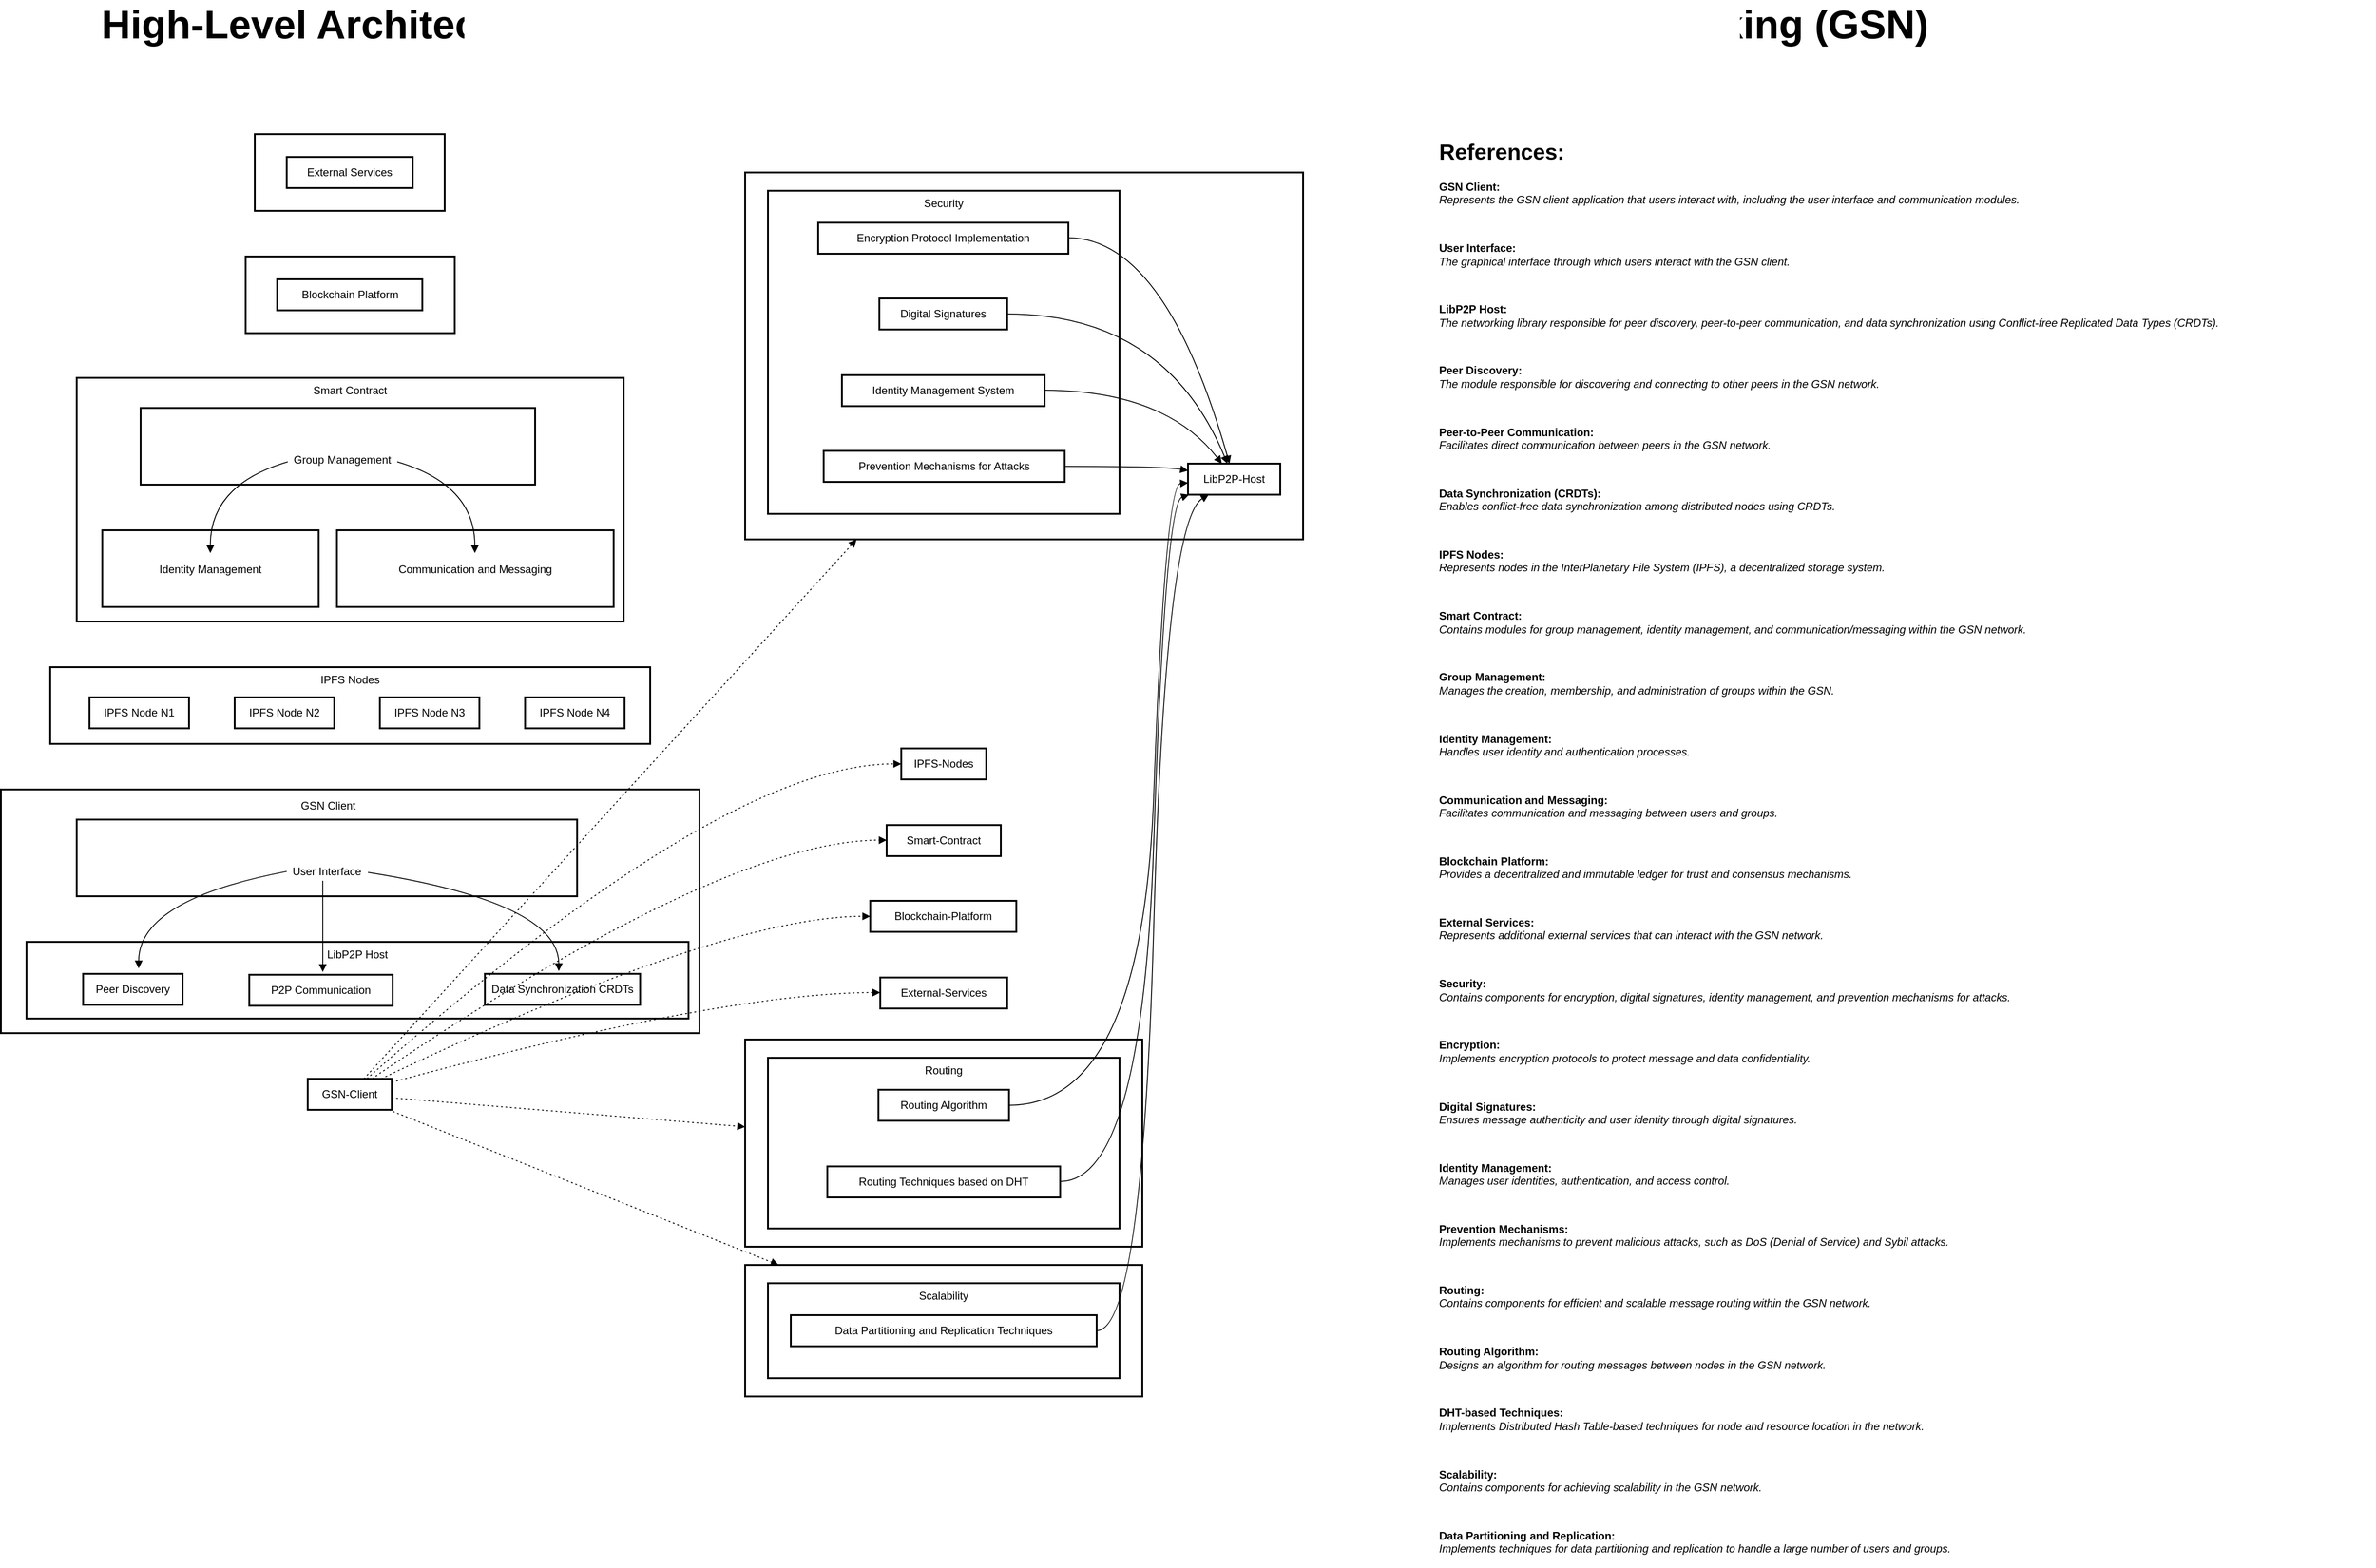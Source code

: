 <mxfile version="21.6.5" type="github">
  <diagram name="Página-1" id="8X6m9JWk1W8yvS15GlB0">
    <mxGraphModel dx="4920" dy="2890" grid="1" gridSize="10" guides="1" tooltips="1" connect="1" arrows="1" fold="1" page="1" pageScale="1" pageWidth="827" pageHeight="1169" math="0" shadow="0">
      <root>
        <mxCell id="0" />
        <mxCell id="1" parent="0" />
        <mxCell id="87ByETsqGqjVOvLhT8kV-26" value="" style="whiteSpace=wrap;strokeWidth=2;verticalAlign=top;" vertex="1" parent="1">
          <mxGeometry x="905" y="1479" width="435" height="144" as="geometry" />
        </mxCell>
        <mxCell id="87ByETsqGqjVOvLhT8kV-27" value="Scalability" style="whiteSpace=wrap;strokeWidth=2;verticalAlign=top;" vertex="1" parent="1">
          <mxGeometry x="930" y="1499" width="385" height="104" as="geometry" />
        </mxCell>
        <mxCell id="87ByETsqGqjVOvLhT8kV-28" value="Data Partitioning and Replication Techniques" style="whiteSpace=wrap;strokeWidth=2;" vertex="1" parent="1">
          <mxGeometry x="955" y="1534" width="335" height="34" as="geometry" />
        </mxCell>
        <mxCell id="87ByETsqGqjVOvLhT8kV-29" value="" style="whiteSpace=wrap;strokeWidth=2;verticalAlign=top;" vertex="1" parent="1">
          <mxGeometry x="905" y="1232" width="435" height="227" as="geometry" />
        </mxCell>
        <mxCell id="87ByETsqGqjVOvLhT8kV-30" value="Routing" style="whiteSpace=wrap;strokeWidth=2;verticalAlign=top;" vertex="1" parent="1">
          <mxGeometry x="930" y="1252" width="385" height="187" as="geometry" />
        </mxCell>
        <mxCell id="87ByETsqGqjVOvLhT8kV-31" value="Routing Algorithm" style="whiteSpace=wrap;strokeWidth=2;" vertex="1" parent="1">
          <mxGeometry x="1051" y="1287" width="143" height="34" as="geometry" />
        </mxCell>
        <mxCell id="87ByETsqGqjVOvLhT8kV-32" value="Routing Techniques based on DHT" style="whiteSpace=wrap;strokeWidth=2;" vertex="1" parent="1">
          <mxGeometry x="995" y="1371" width="255" height="34" as="geometry" />
        </mxCell>
        <mxCell id="87ByETsqGqjVOvLhT8kV-33" value="" style="whiteSpace=wrap;strokeWidth=2;verticalAlign=top;" vertex="1" parent="1">
          <mxGeometry x="905" y="282" width="611" height="402" as="geometry" />
        </mxCell>
        <mxCell id="87ByETsqGqjVOvLhT8kV-34" value="Security" style="whiteSpace=wrap;strokeWidth=2;verticalAlign=top;" vertex="1" parent="1">
          <mxGeometry x="930" y="302" width="385" height="354" as="geometry" />
        </mxCell>
        <mxCell id="87ByETsqGqjVOvLhT8kV-35" value="LibP2P-Host" style="whiteSpace=wrap;strokeWidth=2;" vertex="1" parent="1">
          <mxGeometry x="1390" y="601" width="101" height="34" as="geometry" />
        </mxCell>
        <mxCell id="87ByETsqGqjVOvLhT8kV-36" value="Encryption Protocol Implementation" style="whiteSpace=wrap;strokeWidth=2;" vertex="1" parent="1">
          <mxGeometry x="985" y="337" width="274" height="34" as="geometry" />
        </mxCell>
        <mxCell id="87ByETsqGqjVOvLhT8kV-37" value="Digital Signatures" style="whiteSpace=wrap;strokeWidth=2;" vertex="1" parent="1">
          <mxGeometry x="1052" y="420" width="140" height="34" as="geometry" />
        </mxCell>
        <mxCell id="87ByETsqGqjVOvLhT8kV-38" value="Identity Management System" style="whiteSpace=wrap;strokeWidth=2;" vertex="1" parent="1">
          <mxGeometry x="1011" y="504" width="222" height="34" as="geometry" />
        </mxCell>
        <mxCell id="87ByETsqGqjVOvLhT8kV-39" value="Prevention Mechanisms for Attacks" style="whiteSpace=wrap;strokeWidth=2;" vertex="1" parent="1">
          <mxGeometry x="991" y="587" width="264" height="34" as="geometry" />
        </mxCell>
        <mxCell id="87ByETsqGqjVOvLhT8kV-40" value="" style="whiteSpace=wrap;strokeWidth=2;verticalAlign=top;" vertex="1" parent="1">
          <mxGeometry x="368" y="240" width="208" height="84" as="geometry" />
        </mxCell>
        <mxCell id="87ByETsqGqjVOvLhT8kV-41" value="External Services" style="whiteSpace=wrap;strokeWidth=2;" vertex="1" parent="87ByETsqGqjVOvLhT8kV-40">
          <mxGeometry x="35" y="25" width="138" height="34" as="geometry" />
        </mxCell>
        <mxCell id="87ByETsqGqjVOvLhT8kV-42" value="" style="whiteSpace=wrap;strokeWidth=2;verticalAlign=top;" vertex="1" parent="1">
          <mxGeometry x="358" y="374" width="229" height="84" as="geometry" />
        </mxCell>
        <mxCell id="87ByETsqGqjVOvLhT8kV-43" value="Blockchain Platform" style="whiteSpace=wrap;strokeWidth=2;" vertex="1" parent="87ByETsqGqjVOvLhT8kV-42">
          <mxGeometry x="34.5" y="25" width="159" height="34" as="geometry" />
        </mxCell>
        <mxCell id="87ByETsqGqjVOvLhT8kV-44" value="Smart Contract" style="whiteSpace=wrap;strokeWidth=2;verticalAlign=top;" vertex="1" parent="1">
          <mxGeometry x="173" y="507" width="599" height="267" as="geometry" />
        </mxCell>
        <mxCell id="87ByETsqGqjVOvLhT8kV-45" value="Group Management" style="whiteSpace=wrap;strokeWidth=2;" vertex="1" parent="87ByETsqGqjVOvLhT8kV-44">
          <mxGeometry x="214" y="58" width="154" height="34" as="geometry" />
        </mxCell>
        <mxCell id="87ByETsqGqjVOvLhT8kV-46" value="&#xa;&#xa;&#xa;   Group Management" style="whiteSpace=wrap;strokeWidth=2;verticalAlign=top;" vertex="1" parent="87ByETsqGqjVOvLhT8kV-44">
          <mxGeometry x="70" y="33" width="432" height="84" as="geometry" />
        </mxCell>
        <mxCell id="87ByETsqGqjVOvLhT8kV-47" value="Identity Management" style="whiteSpace=wrap;strokeWidth=2;" vertex="1" parent="87ByETsqGqjVOvLhT8kV-44">
          <mxGeometry x="63" y="192" width="167" height="34" as="geometry" />
        </mxCell>
        <mxCell id="87ByETsqGqjVOvLhT8kV-48" value="Communication and Messaging" style="whiteSpace=wrap;strokeWidth=2;" vertex="1" parent="87ByETsqGqjVOvLhT8kV-44">
          <mxGeometry x="320" y="192" width="233" height="34" as="geometry" />
        </mxCell>
        <mxCell id="87ByETsqGqjVOvLhT8kV-49" value="&#xa;&#xa;Identity Management" style="whiteSpace=wrap;strokeWidth=2;verticalAlign=top;" vertex="1" parent="87ByETsqGqjVOvLhT8kV-44">
          <mxGeometry x="28" y="167" width="237" height="84" as="geometry" />
        </mxCell>
        <mxCell id="87ByETsqGqjVOvLhT8kV-50" value="&#xa;&#xa;Communication and Messaging" style="whiteSpace=wrap;strokeWidth=2;verticalAlign=top;" vertex="1" parent="87ByETsqGqjVOvLhT8kV-44">
          <mxGeometry x="285" y="167" width="303" height="84" as="geometry" />
        </mxCell>
        <mxCell id="87ByETsqGqjVOvLhT8kV-51" value="" style="curved=1;startArrow=none;endArrow=block;exitX=0.123;exitY=0.985;entryX=0.499;entryY=-0.015;rounded=0;" edge="1" parent="87ByETsqGqjVOvLhT8kV-44" source="87ByETsqGqjVOvLhT8kV-45" target="87ByETsqGqjVOvLhT8kV-47">
          <mxGeometry relative="1" as="geometry">
            <Array as="points">
              <mxPoint x="146" y="117" />
            </Array>
          </mxGeometry>
        </mxCell>
        <mxCell id="87ByETsqGqjVOvLhT8kV-52" value="" style="curved=1;startArrow=none;endArrow=block;exitX=0.878;exitY=0.985;entryX=0.498;entryY=-0.015;rounded=0;" edge="1" parent="87ByETsqGqjVOvLhT8kV-44" source="87ByETsqGqjVOvLhT8kV-45" target="87ByETsqGqjVOvLhT8kV-48">
          <mxGeometry relative="1" as="geometry">
            <Array as="points">
              <mxPoint x="436" y="117" />
            </Array>
          </mxGeometry>
        </mxCell>
        <mxCell id="87ByETsqGqjVOvLhT8kV-53" value="IPFS Nodes" style="whiteSpace=wrap;strokeWidth=2;verticalAlign=top;" vertex="1" parent="1">
          <mxGeometry x="144" y="824" width="657" height="84" as="geometry" />
        </mxCell>
        <mxCell id="87ByETsqGqjVOvLhT8kV-54" value="IPFS Node N1" style="whiteSpace=wrap;strokeWidth=2;" vertex="1" parent="87ByETsqGqjVOvLhT8kV-53">
          <mxGeometry x="43" y="33" width="109" height="34" as="geometry" />
        </mxCell>
        <mxCell id="87ByETsqGqjVOvLhT8kV-55" value="IPFS Node N2" style="whiteSpace=wrap;strokeWidth=2;" vertex="1" parent="87ByETsqGqjVOvLhT8kV-53">
          <mxGeometry x="202" y="33" width="109" height="34" as="geometry" />
        </mxCell>
        <mxCell id="87ByETsqGqjVOvLhT8kV-56" value="IPFS Node N3" style="whiteSpace=wrap;strokeWidth=2;" vertex="1" parent="87ByETsqGqjVOvLhT8kV-53">
          <mxGeometry x="361" y="33" width="109" height="34" as="geometry" />
        </mxCell>
        <mxCell id="87ByETsqGqjVOvLhT8kV-57" value="IPFS Node N4" style="whiteSpace=wrap;strokeWidth=2;" vertex="1" parent="87ByETsqGqjVOvLhT8kV-53">
          <mxGeometry x="520" y="33" width="109" height="34" as="geometry" />
        </mxCell>
        <mxCell id="87ByETsqGqjVOvLhT8kV-58" value="" style="whiteSpace=wrap;strokeWidth=2;verticalAlign=top;" vertex="1" parent="1">
          <mxGeometry x="90" y="958" width="765" height="267" as="geometry" />
        </mxCell>
        <mxCell id="87ByETsqGqjVOvLhT8kV-59" value="User Interface" style="whiteSpace=wrap;strokeWidth=2;" vertex="1" parent="87ByETsqGqjVOvLhT8kV-58">
          <mxGeometry x="285" y="58" width="117" height="34" as="geometry" />
        </mxCell>
        <mxCell id="87ByETsqGqjVOvLhT8kV-60" value="&#xa;&#xa;&#xa;User Interface" style="whiteSpace=wrap;strokeWidth=2;verticalAlign=top;" vertex="1" parent="87ByETsqGqjVOvLhT8kV-58">
          <mxGeometry x="83" y="33" width="548" height="84" as="geometry" />
        </mxCell>
        <mxCell id="87ByETsqGqjVOvLhT8kV-61" value="Peer Discovery" style="whiteSpace=wrap;strokeWidth=2;" vertex="1" parent="87ByETsqGqjVOvLhT8kV-58">
          <mxGeometry x="63" y="192" width="120" height="34" as="geometry" />
        </mxCell>
        <mxCell id="87ByETsqGqjVOvLhT8kV-62" value="Peer-to-Peer Communication" style="whiteSpace=wrap;strokeWidth=2;" vertex="1" parent="87ByETsqGqjVOvLhT8kV-58">
          <mxGeometry x="233" y="192" width="222" height="34" as="geometry" />
        </mxCell>
        <mxCell id="87ByETsqGqjVOvLhT8kV-63" value="Data Synchronization CRDTs" style="whiteSpace=wrap;strokeWidth=2;" vertex="1" parent="87ByETsqGqjVOvLhT8kV-58">
          <mxGeometry x="504" y="192" width="213" height="34" as="geometry" />
        </mxCell>
        <mxCell id="87ByETsqGqjVOvLhT8kV-64" value="LibP2P Host" style="whiteSpace=wrap;strokeWidth=2;verticalAlign=top;" vertex="1" parent="87ByETsqGqjVOvLhT8kV-58">
          <mxGeometry x="28" y="167" width="725" height="84" as="geometry" />
        </mxCell>
        <mxCell id="87ByETsqGqjVOvLhT8kV-65" value="" style="curved=1;startArrow=none;endArrow=block;exitX=-0.001;exitY=0.818;entryX=0.499;entryY=-0.015;rounded=0;" edge="1" parent="87ByETsqGqjVOvLhT8kV-58">
          <mxGeometry relative="1" as="geometry">
            <Array as="points">
              <mxPoint x="151" y="121" />
            </Array>
            <mxPoint x="313" y="89.813" as="sourcePoint" />
            <mxPoint x="150.852" y="196" as="targetPoint" />
          </mxGeometry>
        </mxCell>
        <mxCell id="87ByETsqGqjVOvLhT8kV-66" value="" style="curved=1;startArrow=none;endArrow=block;exitX=0.5;exitY=0.985;entryX=0.498;entryY=-0.015;rounded=0;" edge="1" parent="87ByETsqGqjVOvLhT8kV-58">
          <mxGeometry relative="1" as="geometry">
            <Array as="points" />
            <mxPoint x="352.452" y="100" as="sourcePoint" />
            <mxPoint x="352.469" y="200" as="targetPoint" />
          </mxGeometry>
        </mxCell>
        <mxCell id="87ByETsqGqjVOvLhT8kV-67" value="" style="curved=1;startArrow=none;endArrow=block;exitX=1.0;exitY=0.761;entryX=0.502;entryY=-0.015;rounded=0;" edge="1" parent="87ByETsqGqjVOvLhT8kV-58">
          <mxGeometry relative="1" as="geometry">
            <Array as="points">
              <mxPoint x="611" y="124" />
            </Array>
            <mxPoint x="402.0" y="90.888" as="sourcePoint" />
            <mxPoint x="610.94" y="199" as="targetPoint" />
          </mxGeometry>
        </mxCell>
        <mxCell id="87ByETsqGqjVOvLhT8kV-87" value="Peer Discovery" style="whiteSpace=wrap;strokeWidth=2;" vertex="1" parent="87ByETsqGqjVOvLhT8kV-58">
          <mxGeometry x="90" y="202" width="109" height="34" as="geometry" />
        </mxCell>
        <mxCell id="87ByETsqGqjVOvLhT8kV-99" value="P2P Communication" style="whiteSpace=wrap;strokeWidth=2;" vertex="1" parent="87ByETsqGqjVOvLhT8kV-58">
          <mxGeometry x="272" y="203" width="157" height="34" as="geometry" />
        </mxCell>
        <mxCell id="87ByETsqGqjVOvLhT8kV-100" value="&#xa;&#xa;Data Synchronization CRDTs&#xa;&#xa;" style="whiteSpace=wrap;strokeWidth=2;" vertex="1" parent="87ByETsqGqjVOvLhT8kV-58">
          <mxGeometry x="530" y="202" width="170" height="34" as="geometry" />
        </mxCell>
        <mxCell id="87ByETsqGqjVOvLhT8kV-104" value="GSN Client" style="text;html=1;align=center;verticalAlign=middle;resizable=0;points=[];autosize=1;strokeColor=none;fillColor=none;" vertex="1" parent="87ByETsqGqjVOvLhT8kV-58">
          <mxGeometry x="317.5" y="3" width="80" height="30" as="geometry" />
        </mxCell>
        <mxCell id="87ByETsqGqjVOvLhT8kV-68" value="GSN-Client" style="whiteSpace=wrap;strokeWidth=2;" vertex="1" parent="1">
          <mxGeometry x="426" y="1275" width="92" height="34" as="geometry" />
        </mxCell>
        <mxCell id="87ByETsqGqjVOvLhT8kV-69" value="IPFS-Nodes" style="whiteSpace=wrap;strokeWidth=2;" vertex="1" parent="1">
          <mxGeometry x="1076" y="913" width="93" height="34" as="geometry" />
        </mxCell>
        <mxCell id="87ByETsqGqjVOvLhT8kV-70" value="Smart-Contract" style="whiteSpace=wrap;strokeWidth=2;" vertex="1" parent="1">
          <mxGeometry x="1060" y="997" width="125" height="34" as="geometry" />
        </mxCell>
        <mxCell id="87ByETsqGqjVOvLhT8kV-71" value="Blockchain-Platform" style="whiteSpace=wrap;strokeWidth=2;" vertex="1" parent="1">
          <mxGeometry x="1042" y="1080" width="160" height="34" as="geometry" />
        </mxCell>
        <mxCell id="87ByETsqGqjVOvLhT8kV-72" value="External-Services" style="whiteSpace=wrap;strokeWidth=2;" vertex="1" parent="1">
          <mxGeometry x="1053" y="1164" width="139" height="34" as="geometry" />
        </mxCell>
        <mxCell id="87ByETsqGqjVOvLhT8kV-73" value="" style="curved=1;startArrow=none;endArrow=block;exitX=1.001;exitY=0.485;entryX=0.451;entryY=0.011;rounded=0;" edge="1" parent="1" source="87ByETsqGqjVOvLhT8kV-36" target="87ByETsqGqjVOvLhT8kV-35">
          <mxGeometry relative="1" as="geometry">
            <Array as="points">
              <mxPoint x="1365" y="354" />
            </Array>
          </mxGeometry>
        </mxCell>
        <mxCell id="87ByETsqGqjVOvLhT8kV-74" value="" style="curved=1;startArrow=none;endArrow=block;exitX=1.003;exitY=0.5;entryX=0.429;entryY=0.011;rounded=0;" edge="1" parent="1" source="87ByETsqGqjVOvLhT8kV-37" target="87ByETsqGqjVOvLhT8kV-35">
          <mxGeometry relative="1" as="geometry">
            <Array as="points">
              <mxPoint x="1365" y="437" />
            </Array>
          </mxGeometry>
        </mxCell>
        <mxCell id="87ByETsqGqjVOvLhT8kV-75" value="" style="curved=1;startArrow=none;endArrow=block;exitX=1.001;exitY=0.485;entryX=0.37;entryY=0.011;rounded=0;" edge="1" parent="1" source="87ByETsqGqjVOvLhT8kV-38" target="87ByETsqGqjVOvLhT8kV-35">
          <mxGeometry relative="1" as="geometry">
            <Array as="points">
              <mxPoint x="1365" y="521" />
            </Array>
          </mxGeometry>
        </mxCell>
        <mxCell id="87ByETsqGqjVOvLhT8kV-76" value="" style="curved=1;startArrow=none;endArrow=block;exitX=0.997;exitY=0.5;entryX=-0.0;entryY=0.226;rounded=0;" edge="1" parent="1" source="87ByETsqGqjVOvLhT8kV-39" target="87ByETsqGqjVOvLhT8kV-35">
          <mxGeometry relative="1" as="geometry">
            <Array as="points">
              <mxPoint x="1365" y="604" />
            </Array>
          </mxGeometry>
        </mxCell>
        <mxCell id="87ByETsqGqjVOvLhT8kV-77" value="" style="curved=1;startArrow=none;endArrow=block;exitX=0.997;exitY=0.5;entryX=-0.0;entryY=0.619;rounded=0;" edge="1" parent="1" source="87ByETsqGqjVOvLhT8kV-31" target="87ByETsqGqjVOvLhT8kV-35">
          <mxGeometry relative="1" as="geometry">
            <Array as="points">
              <mxPoint x="1340" y="1304" />
              <mxPoint x="1365" y="624" />
            </Array>
          </mxGeometry>
        </mxCell>
        <mxCell id="87ByETsqGqjVOvLhT8kV-78" value="" style="curved=1;startArrow=none;endArrow=block;exitX=0.999;exitY=0.485;entryX=0.015;entryY=0.996;rounded=0;" edge="1" parent="1" source="87ByETsqGqjVOvLhT8kV-32" target="87ByETsqGqjVOvLhT8kV-35">
          <mxGeometry relative="1" as="geometry">
            <Array as="points">
              <mxPoint x="1340" y="1388" />
              <mxPoint x="1365" y="644" />
            </Array>
          </mxGeometry>
        </mxCell>
        <mxCell id="87ByETsqGqjVOvLhT8kV-79" value="" style="curved=1;startArrow=none;endArrow=block;exitX=1.0;exitY=0.5;entryX=0.226;entryY=0.996;rounded=0;" edge="1" parent="1" source="87ByETsqGqjVOvLhT8kV-28" target="87ByETsqGqjVOvLhT8kV-35">
          <mxGeometry relative="1" as="geometry">
            <Array as="points">
              <mxPoint x="1340" y="1551" />
              <mxPoint x="1365" y="664" />
            </Array>
          </mxGeometry>
        </mxCell>
        <mxCell id="87ByETsqGqjVOvLhT8kV-80" value="" style="curved=1;dashed=1;dashPattern=2 3;startArrow=none;endArrow=block;exitX=0.709;exitY=-0.015;entryX=-0.003;entryY=0.5;rounded=0;" edge="1" parent="1" source="87ByETsqGqjVOvLhT8kV-68" target="87ByETsqGqjVOvLhT8kV-69">
          <mxGeometry relative="1" as="geometry">
            <Array as="points">
              <mxPoint x="880" y="930" />
            </Array>
          </mxGeometry>
        </mxCell>
        <mxCell id="87ByETsqGqjVOvLhT8kV-81" value="" style="curved=1;dashed=1;dashPattern=2 3;startArrow=none;endArrow=block;exitX=0.771;exitY=-0.015;entryX=-0.001;entryY=0.485;rounded=0;" edge="1" parent="1" source="87ByETsqGqjVOvLhT8kV-68" target="87ByETsqGqjVOvLhT8kV-70">
          <mxGeometry relative="1" as="geometry">
            <Array as="points">
              <mxPoint x="880" y="1014" />
            </Array>
          </mxGeometry>
        </mxCell>
        <mxCell id="87ByETsqGqjVOvLhT8kV-82" value="" style="curved=1;dashed=1;dashPattern=2 3;startArrow=none;endArrow=block;exitX=0.886;exitY=-0.015;entryX=0.002;entryY=0.5;rounded=0;" edge="1" parent="1" source="87ByETsqGqjVOvLhT8kV-68" target="87ByETsqGqjVOvLhT8kV-71">
          <mxGeometry relative="1" as="geometry">
            <Array as="points">
              <mxPoint x="880" y="1097" />
            </Array>
          </mxGeometry>
        </mxCell>
        <mxCell id="87ByETsqGqjVOvLhT8kV-83" value="" style="curved=1;dashed=1;dashPattern=2 3;startArrow=none;endArrow=block;exitX=1.005;exitY=0.109;entryX=-0.0;entryY=0.485;rounded=0;" edge="1" parent="1" source="87ByETsqGqjVOvLhT8kV-68" target="87ByETsqGqjVOvLhT8kV-72">
          <mxGeometry relative="1" as="geometry">
            <Array as="points">
              <mxPoint x="880" y="1181" />
            </Array>
          </mxGeometry>
        </mxCell>
        <mxCell id="87ByETsqGqjVOvLhT8kV-84" value="" style="curved=1;dashed=1;dashPattern=2 3;startArrow=none;endArrow=block;rounded=0;" edge="1" parent="1" source="87ByETsqGqjVOvLhT8kV-68" target="87ByETsqGqjVOvLhT8kV-33">
          <mxGeometry relative="1" as="geometry">
            <Array as="points" />
          </mxGeometry>
        </mxCell>
        <mxCell id="87ByETsqGqjVOvLhT8kV-85" value="" style="curved=1;dashed=1;dashPattern=2 3;startArrow=none;endArrow=block;rounded=0;" edge="1" parent="1" source="87ByETsqGqjVOvLhT8kV-68" target="87ByETsqGqjVOvLhT8kV-29">
          <mxGeometry relative="1" as="geometry">
            <Array as="points" />
          </mxGeometry>
        </mxCell>
        <mxCell id="87ByETsqGqjVOvLhT8kV-86" value="" style="curved=1;dashed=1;dashPattern=2 3;startArrow=none;endArrow=block;rounded=0;" edge="1" parent="1" source="87ByETsqGqjVOvLhT8kV-68" target="87ByETsqGqjVOvLhT8kV-26">
          <mxGeometry relative="1" as="geometry">
            <Array as="points" />
          </mxGeometry>
        </mxCell>
        <mxCell id="87ByETsqGqjVOvLhT8kV-105" value="&lt;h1&gt;References:&lt;/h1&gt;&lt;p&gt;&lt;b&gt;GSN Client: &lt;/b&gt;&lt;br&gt;&lt;i&gt;Represents the GSN client application that users interact with, including the user interface and communication modules.&lt;/i&gt;&lt;/p&gt;&lt;p&gt;&lt;br&gt;&lt;/p&gt;&lt;p&gt;&lt;b&gt;User Interface: &lt;/b&gt;&lt;br&gt;&lt;i&gt;The graphical interface through which users interact with the GSN client.&lt;/i&gt;&lt;/p&gt;&lt;p&gt;&lt;br&gt;&lt;/p&gt;&lt;p&gt;&lt;b&gt;LibP2P Host: &lt;br&gt;&lt;/b&gt;&lt;i&gt;The networking library responsible for peer discovery, peer-to-peer communication, and data synchronization using Conflict-free Replicated Data Types (CRDTs).&lt;/i&gt;&lt;/p&gt;&lt;p&gt;&lt;br&gt;&lt;/p&gt;&lt;p&gt;&lt;b&gt;Peer Discovery: &lt;br&gt;&lt;/b&gt;&lt;i&gt;The module responsible for discovering and connecting to other peers in the GSN network.&lt;/i&gt;&lt;/p&gt;&lt;p&gt;&lt;br&gt;&lt;/p&gt;&lt;p&gt;&lt;b&gt;Peer-to-Peer Communication: &lt;br&gt;&lt;/b&gt;&lt;i&gt;Facilitates direct communication between peers in the GSN network.&lt;/i&gt;&lt;/p&gt;&lt;p&gt;&lt;br&gt;&lt;/p&gt;&lt;p&gt;&lt;b&gt;Data Synchronization (CRDTs): &lt;br&gt;&lt;/b&gt;&lt;i&gt;Enables conflict-free data synchronization among distributed nodes using CRDTs.&lt;/i&gt;&lt;/p&gt;&lt;p&gt;&lt;br&gt;&lt;/p&gt;&lt;p&gt;&lt;b&gt;IPFS Nodes: &lt;br&gt;&lt;/b&gt;&lt;i&gt;Represents nodes in the InterPlanetary File System (IPFS), a decentralized storage system.&lt;/i&gt;&lt;/p&gt;&lt;p&gt;&lt;br&gt;&lt;/p&gt;&lt;p&gt;&lt;b&gt;Smart Contract: &lt;br&gt;&lt;/b&gt;&lt;i&gt;Contains modules for group management, identity management, and communication/messaging within the GSN network.&lt;/i&gt;&lt;/p&gt;&lt;p&gt;&lt;br&gt;&lt;/p&gt;&lt;p&gt;&lt;b&gt;Group Management: &lt;br&gt;&lt;/b&gt;&lt;i&gt;Manages the creation, membership, and administration of groups within the GSN.&lt;/i&gt;&lt;/p&gt;&lt;p&gt;&lt;br&gt;&lt;/p&gt;&lt;p&gt;&lt;b&gt;Identity Management: &lt;br&gt;&lt;/b&gt;&lt;i&gt;Handles user identity and authentication processes.&lt;/i&gt;&lt;/p&gt;&lt;p&gt;&lt;br&gt;&lt;/p&gt;&lt;p&gt;&lt;b&gt;Communication and Messaging: &lt;br&gt;&lt;/b&gt;&lt;i&gt;Facilitates communication and messaging between users and groups.&lt;/i&gt;&lt;/p&gt;&lt;p&gt;&lt;br&gt;&lt;/p&gt;&lt;p&gt;&lt;b&gt;Blockchain Platform: &lt;br&gt;&lt;/b&gt;&lt;i&gt;Provides a decentralized and immutable ledger for trust and consensus mechanisms.&lt;/i&gt;&lt;/p&gt;&lt;p&gt;&lt;br&gt;&lt;/p&gt;&lt;p&gt;&lt;b&gt;External Services: &lt;br&gt;&lt;/b&gt;&lt;i&gt;Represents additional external services that can interact with the GSN network.&lt;/i&gt;&lt;/p&gt;&lt;p&gt;&lt;br&gt;&lt;/p&gt;&lt;p&gt;&lt;b&gt;Security: &lt;br&gt;&lt;/b&gt;&lt;i&gt;Contains components for encryption, digital signatures, identity management, and prevention mechanisms for attacks.&lt;/i&gt;&lt;/p&gt;&lt;p&gt;&lt;br&gt;&lt;/p&gt;&lt;p&gt;&lt;b&gt;Encryption: &lt;br&gt;&lt;/b&gt;&lt;i&gt;Implements encryption protocols to protect message and data confidentiality.&lt;/i&gt;&lt;/p&gt;&lt;p&gt;&lt;br&gt;&lt;/p&gt;&lt;p&gt;&lt;b&gt;Digital Signatures: &lt;br&gt;&lt;/b&gt;&lt;i&gt;Ensures message authenticity and user identity through digital signatures.&lt;/i&gt;&lt;/p&gt;&lt;p&gt;&lt;br&gt;&lt;/p&gt;&lt;p&gt;&lt;b&gt;Identity Management: &lt;br&gt;&lt;/b&gt;&lt;i&gt;Manages user identities, authentication, and access control.&lt;/i&gt;&lt;/p&gt;&lt;p&gt;&lt;br&gt;&lt;/p&gt;&lt;p&gt;&lt;b&gt;Prevention Mechanisms: &lt;br&gt;&lt;/b&gt;&lt;i&gt;Implements mechanisms to prevent malicious attacks, such as DoS (Denial of Service) and Sybil attacks.&lt;/i&gt;&lt;/p&gt;&lt;p&gt;&lt;br&gt;&lt;/p&gt;&lt;p&gt;&lt;b&gt;Routing: &lt;br&gt;&lt;/b&gt;&lt;i&gt;Contains components for efficient and scalable message routing within the GSN network.&lt;/i&gt;&lt;/p&gt;&lt;p&gt;&lt;br&gt;&lt;/p&gt;&lt;p&gt;&lt;b&gt;Routing Algorithm: &lt;br&gt;&lt;/b&gt;&lt;i&gt;Designs an algorithm for routing messages between nodes in the GSN network.&lt;/i&gt;&lt;/p&gt;&lt;p&gt;&lt;br&gt;&lt;/p&gt;&lt;p&gt;&lt;b&gt;DHT-based Techniques: &lt;br&gt;&lt;/b&gt;&lt;i&gt;Implements Distributed Hash Table-based techniques for node and resource location in the network.&lt;/i&gt;&lt;/p&gt;&lt;p&gt;&lt;br&gt;&lt;/p&gt;&lt;p&gt;&lt;b&gt;Scalability: &lt;br&gt;&lt;/b&gt;&lt;i&gt;Contains components for achieving scalability in the GSN network.&lt;/i&gt;&lt;/p&gt;&lt;p&gt;&lt;br&gt;&lt;/p&gt;&lt;p&gt;&lt;b&gt;Data Partitioning and Replication: &lt;br&gt;&lt;/b&gt;&lt;i&gt;Implements techniques for data partitioning and replication to handle a large number of users and groups.&lt;/i&gt;&lt;/p&gt;" style="text;html=1;strokeColor=none;fillColor=none;spacing=5;spacingTop=-20;whiteSpace=wrap;overflow=hidden;rounded=0;" vertex="1" parent="1">
          <mxGeometry x="1660" y="240" width="1030" height="1570" as="geometry" />
        </mxCell>
        <mxCell id="87ByETsqGqjVOvLhT8kV-108" value="High-Level Architecture Diagram for the implementation of Grassroots Social Networking (GSN)" style="text;strokeColor=none;fillColor=none;html=1;fontSize=44;fontStyle=1;verticalAlign=middle;align=center;" vertex="1" parent="1">
          <mxGeometry x="1150" y="100" width="100" height="40" as="geometry" />
        </mxCell>
      </root>
    </mxGraphModel>
  </diagram>
</mxfile>

